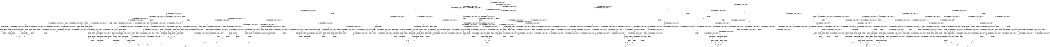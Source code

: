 digraph BCG {
size = "7, 10.5";
center = TRUE;
node [shape = circle];
0 [peripheries = 2];
0 -> 1 [label = "EX !0 !ATOMIC_EXCH_BRANCH (1, +1, TRUE, +0, 2, TRUE) !{}"];
0 -> 2 [label = "EX !2 !ATOMIC_EXCH_BRANCH (1, +0, FALSE, +0, 3, TRUE) !{}"];
0 -> 3 [label = "EX !1 !ATOMIC_EXCH_BRANCH (1, +0, TRUE, +0, 1, TRUE) !{}"];
1 -> 4 [label = "EX !2 !ATOMIC_EXCH_BRANCH (1, +0, FALSE, +0, 3, FALSE) !{0}"];
1 -> 5 [label = "EX !1 !ATOMIC_EXCH_BRANCH (1, +0, TRUE, +0, 1, FALSE) !{0}"];
1 -> 6 [label = "TERMINATE !0"];
2 -> 7 [label = "EX !0 !ATOMIC_EXCH_BRANCH (1, +1, TRUE, +0, 2, TRUE) !{0, 1, 2}"];
2 -> 8 [label = "EX !1 !ATOMIC_EXCH_BRANCH (1, +0, TRUE, +0, 1, TRUE) !{0, 1, 2}"];
2 -> 9 [label = "TERMINATE !2"];
2 -> 10 [label = "EX !0 !ATOMIC_EXCH_BRANCH (1, +1, TRUE, +0, 2, TRUE) !{0, 1, 2}"];
3 -> 11 [label = "EX !1 !ATOMIC_EXCH_BRANCH (1, +0, TRUE, +0, 1, TRUE) !{0, 1}"];
3 -> 12 [label = "EX !0 !ATOMIC_EXCH_BRANCH (1, +1, TRUE, +0, 2, TRUE) !{0, 1}"];
3 -> 13 [label = "EX !2 !ATOMIC_EXCH_BRANCH (1, +0, FALSE, +0, 3, TRUE) !{0, 1}"];
3 -> 14 [label = "EX !0 !ATOMIC_EXCH_BRANCH (1, +1, TRUE, +0, 2, TRUE) !{0, 1}"];
4 -> 15 [label = "EX !2 !ATOMIC_EXCH_BRANCH (1, +1, TRUE, +1, 1, TRUE) !{0, 1, 2}"];
4 -> 16 [label = "EX !1 !ATOMIC_EXCH_BRANCH (1, +0, TRUE, +0, 1, FALSE) !{0, 1, 2}"];
4 -> 17 [label = "TERMINATE !0"];
5 -> 18 [label = "EX !2 !ATOMIC_EXCH_BRANCH (1, +0, FALSE, +0, 3, TRUE) !{0, 1}"];
5 -> 19 [label = "TERMINATE !0"];
5 -> 20 [label = "TERMINATE !1"];
6 -> 21 [label = "EX !2 !ATOMIC_EXCH_BRANCH (1, +0, FALSE, +0, 3, FALSE) !{}"];
6 -> 22 [label = "EX !1 !ATOMIC_EXCH_BRANCH (1, +0, TRUE, +0, 1, FALSE) !{}"];
7 -> 23 [label = "EX !1 !ATOMIC_EXCH_BRANCH (1, +0, TRUE, +0, 1, FALSE) !{0, 1, 2}"];
7 -> 24 [label = "TERMINATE !0"];
7 -> 25 [label = "TERMINATE !2"];
8 -> 8 [label = "EX !1 !ATOMIC_EXCH_BRANCH (1, +0, TRUE, +0, 1, TRUE) !{0, 1, 2}"];
8 -> 26 [label = "EX !0 !ATOMIC_EXCH_BRANCH (1, +1, TRUE, +0, 2, TRUE) !{0, 1, 2}"];
8 -> 27 [label = "TERMINATE !2"];
8 -> 28 [label = "EX !0 !ATOMIC_EXCH_BRANCH (1, +1, TRUE, +0, 2, TRUE) !{0, 1, 2}"];
9 -> 29 [label = "EX !0 !ATOMIC_EXCH_BRANCH (1, +1, TRUE, +0, 2, TRUE) !{0, 1}"];
9 -> 30 [label = "EX !1 !ATOMIC_EXCH_BRANCH (1, +0, TRUE, +0, 1, TRUE) !{0, 1}"];
9 -> 31 [label = "EX !0 !ATOMIC_EXCH_BRANCH (1, +1, TRUE, +0, 2, TRUE) !{0, 1}"];
10 -> 32 [label = "EX !1 !ATOMIC_EXCH_BRANCH (1, +0, TRUE, +0, 1, FALSE) !{0, 1, 2}"];
10 -> 33 [label = "EX !1 !ATOMIC_EXCH_BRANCH (1, +0, TRUE, +0, 1, FALSE) !{0, 1, 2}"];
10 -> 34 [label = "TERMINATE !0"];
10 -> 35 [label = "TERMINATE !2"];
11 -> 11 [label = "EX !1 !ATOMIC_EXCH_BRANCH (1, +0, TRUE, +0, 1, TRUE) !{0, 1}"];
11 -> 12 [label = "EX !0 !ATOMIC_EXCH_BRANCH (1, +1, TRUE, +0, 2, TRUE) !{0, 1}"];
11 -> 13 [label = "EX !2 !ATOMIC_EXCH_BRANCH (1, +0, FALSE, +0, 3, TRUE) !{0, 1}"];
11 -> 14 [label = "EX !0 !ATOMIC_EXCH_BRANCH (1, +1, TRUE, +0, 2, TRUE) !{0, 1}"];
12 -> 36 [label = "EX !1 !ATOMIC_EXCH_BRANCH (1, +0, TRUE, +0, 1, FALSE) !{0, 1}"];
12 -> 37 [label = "EX !2 !ATOMIC_EXCH_BRANCH (1, +0, FALSE, +0, 3, FALSE) !{0, 1}"];
12 -> 38 [label = "TERMINATE !0"];
13 -> 8 [label = "EX !1 !ATOMIC_EXCH_BRANCH (1, +0, TRUE, +0, 1, TRUE) !{0, 1, 2}"];
13 -> 26 [label = "EX !0 !ATOMIC_EXCH_BRANCH (1, +1, TRUE, +0, 2, TRUE) !{0, 1, 2}"];
13 -> 27 [label = "TERMINATE !2"];
13 -> 28 [label = "EX !0 !ATOMIC_EXCH_BRANCH (1, +1, TRUE, +0, 2, TRUE) !{0, 1, 2}"];
14 -> 39 [label = "EX !1 !ATOMIC_EXCH_BRANCH (1, +0, TRUE, +0, 1, FALSE) !{0, 1}"];
14 -> 40 [label = "EX !1 !ATOMIC_EXCH_BRANCH (1, +0, TRUE, +0, 1, FALSE) !{0, 1}"];
14 -> 41 [label = "EX !2 !ATOMIC_EXCH_BRANCH (1, +0, FALSE, +0, 3, FALSE) !{0, 1}"];
14 -> 42 [label = "TERMINATE !0"];
15 -> 43 [label = "EX !2 !ATOMIC_EXCH_BRANCH (1, +0, FALSE, +0, 3, FALSE) !{0, 1, 2}"];
15 -> 44 [label = "EX !1 !ATOMIC_EXCH_BRANCH (1, +0, TRUE, +0, 1, FALSE) !{0, 1, 2}"];
15 -> 45 [label = "TERMINATE !0"];
16 -> 46 [label = "EX !2 !ATOMIC_EXCH_BRANCH (1, +1, TRUE, +1, 1, FALSE) !{0, 1, 2}"];
16 -> 47 [label = "TERMINATE !0"];
16 -> 48 [label = "TERMINATE !1"];
17 -> 49 [label = "EX !2 !ATOMIC_EXCH_BRANCH (1, +1, TRUE, +1, 1, TRUE) !{1, 2}"];
17 -> 50 [label = "EX !1 !ATOMIC_EXCH_BRANCH (1, +0, TRUE, +0, 1, FALSE) !{1, 2}"];
17 -> 51 [label = "EX !1 !ATOMIC_EXCH_BRANCH (1, +0, TRUE, +0, 1, FALSE) !{1, 2}"];
18 -> 52 [label = "TERMINATE !0"];
18 -> 53 [label = "TERMINATE !2"];
18 -> 54 [label = "TERMINATE !1"];
19 -> 55 [label = "EX !2 !ATOMIC_EXCH_BRANCH (1, +0, FALSE, +0, 3, TRUE) !{1}"];
19 -> 56 [label = "TERMINATE !1"];
20 -> 57 [label = "EX !2 !ATOMIC_EXCH_BRANCH (1, +0, FALSE, +0, 3, TRUE) !{0}"];
20 -> 58 [label = "TERMINATE !0"];
21 -> 49 [label = "EX !2 !ATOMIC_EXCH_BRANCH (1, +1, TRUE, +1, 1, TRUE) !{1, 2}"];
21 -> 50 [label = "EX !1 !ATOMIC_EXCH_BRANCH (1, +0, TRUE, +0, 1, FALSE) !{1, 2}"];
21 -> 51 [label = "EX !1 !ATOMIC_EXCH_BRANCH (1, +0, TRUE, +0, 1, FALSE) !{1, 2}"];
22 -> 55 [label = "EX !2 !ATOMIC_EXCH_BRANCH (1, +0, FALSE, +0, 3, TRUE) !{1}"];
22 -> 56 [label = "TERMINATE !1"];
23 -> 52 [label = "TERMINATE !0"];
23 -> 53 [label = "TERMINATE !2"];
23 -> 54 [label = "TERMINATE !1"];
24 -> 59 [label = "EX !1 !ATOMIC_EXCH_BRANCH (1, +0, TRUE, +0, 1, FALSE) !{1, 2}"];
24 -> 60 [label = "TERMINATE !2"];
24 -> 61 [label = "EX !1 !ATOMIC_EXCH_BRANCH (1, +0, TRUE, +0, 1, FALSE) !{1, 2}"];
25 -> 62 [label = "EX !1 !ATOMIC_EXCH_BRANCH (1, +0, TRUE, +0, 1, FALSE) !{0, 1}"];
25 -> 63 [label = "TERMINATE !0"];
26 -> 23 [label = "EX !1 !ATOMIC_EXCH_BRANCH (1, +0, TRUE, +0, 1, FALSE) !{0, 1, 2}"];
26 -> 64 [label = "TERMINATE !0"];
26 -> 65 [label = "TERMINATE !2"];
27 -> 30 [label = "EX !1 !ATOMIC_EXCH_BRANCH (1, +0, TRUE, +0, 1, TRUE) !{0, 1}"];
27 -> 66 [label = "EX !0 !ATOMIC_EXCH_BRANCH (1, +1, TRUE, +0, 2, TRUE) !{0, 1}"];
27 -> 67 [label = "EX !0 !ATOMIC_EXCH_BRANCH (1, +1, TRUE, +0, 2, TRUE) !{0, 1}"];
28 -> 32 [label = "EX !1 !ATOMIC_EXCH_BRANCH (1, +0, TRUE, +0, 1, FALSE) !{0, 1, 2}"];
28 -> 33 [label = "EX !1 !ATOMIC_EXCH_BRANCH (1, +0, TRUE, +0, 1, FALSE) !{0, 1, 2}"];
28 -> 68 [label = "TERMINATE !0"];
28 -> 69 [label = "TERMINATE !2"];
29 -> 62 [label = "EX !1 !ATOMIC_EXCH_BRANCH (1, +0, TRUE, +0, 1, FALSE) !{0, 1}"];
29 -> 63 [label = "TERMINATE !0"];
30 -> 30 [label = "EX !1 !ATOMIC_EXCH_BRANCH (1, +0, TRUE, +0, 1, TRUE) !{0, 1}"];
30 -> 66 [label = "EX !0 !ATOMIC_EXCH_BRANCH (1, +1, TRUE, +0, 2, TRUE) !{0, 1}"];
30 -> 67 [label = "EX !0 !ATOMIC_EXCH_BRANCH (1, +1, TRUE, +0, 2, TRUE) !{0, 1}"];
31 -> 70 [label = "EX !1 !ATOMIC_EXCH_BRANCH (1, +0, TRUE, +0, 1, FALSE) !{0, 1}"];
31 -> 71 [label = "EX !1 !ATOMIC_EXCH_BRANCH (1, +0, TRUE, +0, 1, FALSE) !{0, 1}"];
31 -> 72 [label = "TERMINATE !0"];
32 -> 73 [label = "TERMINATE !0"];
32 -> 74 [label = "TERMINATE !2"];
32 -> 75 [label = "TERMINATE !1"];
33 -> 76 [label = "TERMINATE !0"];
33 -> 77 [label = "TERMINATE !2"];
33 -> 78 [label = "TERMINATE !1"];
34 -> 79 [label = "EX !1 !ATOMIC_EXCH_BRANCH (1, +0, TRUE, +0, 1, FALSE) !{1, 2}"];
34 -> 80 [label = "TERMINATE !2"];
35 -> 81 [label = "EX !1 !ATOMIC_EXCH_BRANCH (1, +0, TRUE, +0, 1, FALSE) !{0, 1}"];
35 -> 82 [label = "TERMINATE !0"];
36 -> 18 [label = "EX !2 !ATOMIC_EXCH_BRANCH (1, +0, FALSE, +0, 3, TRUE) !{0, 1}"];
36 -> 19 [label = "TERMINATE !0"];
36 -> 20 [label = "TERMINATE !1"];
37 -> 16 [label = "EX !1 !ATOMIC_EXCH_BRANCH (1, +0, TRUE, +0, 1, FALSE) !{0, 1, 2}"];
37 -> 83 [label = "EX !2 !ATOMIC_EXCH_BRANCH (1, +1, TRUE, +1, 1, TRUE) !{0, 1, 2}"];
37 -> 84 [label = "TERMINATE !0"];
38 -> 85 [label = "EX !1 !ATOMIC_EXCH_BRANCH (1, +0, TRUE, +0, 1, FALSE) !{1}"];
38 -> 86 [label = "EX !2 !ATOMIC_EXCH_BRANCH (1, +0, FALSE, +0, 3, FALSE) !{1}"];
38 -> 87 [label = "EX !1 !ATOMIC_EXCH_BRANCH (1, +0, TRUE, +0, 1, FALSE) !{1}"];
39 -> 88 [label = "EX !2 !ATOMIC_EXCH_BRANCH (1, +0, FALSE, +0, 3, TRUE) !{0, 1}"];
39 -> 89 [label = "TERMINATE !0"];
39 -> 90 [label = "TERMINATE !1"];
40 -> 91 [label = "EX !2 !ATOMIC_EXCH_BRANCH (1, +0, FALSE, +0, 3, TRUE) !{0, 1}"];
40 -> 92 [label = "TERMINATE !0"];
40 -> 93 [label = "TERMINATE !1"];
41 -> 94 [label = "EX !1 !ATOMIC_EXCH_BRANCH (1, +0, TRUE, +0, 1, FALSE) !{0, 1, 2}"];
41 -> 95 [label = "EX !2 !ATOMIC_EXCH_BRANCH (1, +1, TRUE, +1, 1, TRUE) !{0, 1, 2}"];
41 -> 96 [label = "TERMINATE !0"];
42 -> 97 [label = "EX !1 !ATOMIC_EXCH_BRANCH (1, +0, TRUE, +0, 1, FALSE) !{1}"];
42 -> 98 [label = "EX !2 !ATOMIC_EXCH_BRANCH (1, +0, FALSE, +0, 3, FALSE) !{1}"];
43 -> 15 [label = "EX !2 !ATOMIC_EXCH_BRANCH (1, +1, TRUE, +1, 1, TRUE) !{0, 1, 2}"];
43 -> 16 [label = "EX !1 !ATOMIC_EXCH_BRANCH (1, +0, TRUE, +0, 1, FALSE) !{0, 1, 2}"];
43 -> 17 [label = "TERMINATE !0"];
44 -> 99 [label = "EX !2 !ATOMIC_EXCH_BRANCH (1, +0, FALSE, +0, 3, TRUE) !{0, 1, 2}"];
44 -> 100 [label = "TERMINATE !0"];
44 -> 101 [label = "TERMINATE !1"];
45 -> 102 [label = "EX !2 !ATOMIC_EXCH_BRANCH (1, +0, FALSE, +0, 3, FALSE) !{1, 2}"];
45 -> 103 [label = "EX !1 !ATOMIC_EXCH_BRANCH (1, +0, TRUE, +0, 1, FALSE) !{1, 2}"];
45 -> 104 [label = "EX !1 !ATOMIC_EXCH_BRANCH (1, +0, TRUE, +0, 1, FALSE) !{1, 2}"];
46 -> 105 [label = "TERMINATE !0"];
46 -> 106 [label = "TERMINATE !2"];
46 -> 107 [label = "TERMINATE !1"];
47 -> 108 [label = "EX !2 !ATOMIC_EXCH_BRANCH (1, +1, TRUE, +1, 1, FALSE) !{1, 2}"];
47 -> 109 [label = "TERMINATE !1"];
48 -> 110 [label = "EX !2 !ATOMIC_EXCH_BRANCH (1, +1, TRUE, +1, 1, FALSE) !{0, 2}"];
48 -> 111 [label = "TERMINATE !0"];
49 -> 102 [label = "EX !2 !ATOMIC_EXCH_BRANCH (1, +0, FALSE, +0, 3, FALSE) !{1, 2}"];
49 -> 103 [label = "EX !1 !ATOMIC_EXCH_BRANCH (1, +0, TRUE, +0, 1, FALSE) !{1, 2}"];
49 -> 104 [label = "EX !1 !ATOMIC_EXCH_BRANCH (1, +0, TRUE, +0, 1, FALSE) !{1, 2}"];
50 -> 108 [label = "EX !2 !ATOMIC_EXCH_BRANCH (1, +1, TRUE, +1, 1, FALSE) !{1, 2}"];
50 -> 109 [label = "TERMINATE !1"];
51 -> 112 [label = "EX !2 !ATOMIC_EXCH_BRANCH (1, +1, TRUE, +1, 1, FALSE) !{1, 2}"];
51 -> 113 [label = "EX !2 !ATOMIC_EXCH_BRANCH (1, +1, TRUE, +1, 1, FALSE) !{1, 2}"];
51 -> 114 [label = "TERMINATE !1"];
52 -> 115 [label = "TERMINATE !2"];
52 -> 116 [label = "TERMINATE !1"];
53 -> 117 [label = "TERMINATE !0"];
53 -> 118 [label = "TERMINATE !1"];
54 -> 119 [label = "TERMINATE !0"];
54 -> 120 [label = "TERMINATE !2"];
55 -> 115 [label = "TERMINATE !2"];
55 -> 116 [label = "TERMINATE !1"];
56 -> 121 [label = "EX !2 !ATOMIC_EXCH_BRANCH (1, +0, FALSE, +0, 3, TRUE) !{}"];
57 -> 119 [label = "TERMINATE !0"];
57 -> 120 [label = "TERMINATE !2"];
58 -> 121 [label = "EX !2 !ATOMIC_EXCH_BRANCH (1, +0, FALSE, +0, 3, TRUE) !{}"];
59 -> 115 [label = "TERMINATE !2"];
59 -> 116 [label = "TERMINATE !1"];
60 -> 122 [label = "EX !1 !ATOMIC_EXCH_BRANCH (1, +0, TRUE, +0, 1, FALSE) !{1}"];
60 -> 123 [label = "EX !1 !ATOMIC_EXCH_BRANCH (1, +0, TRUE, +0, 1, FALSE) !{1}"];
61 -> 124 [label = "TERMINATE !2"];
61 -> 125 [label = "TERMINATE !1"];
62 -> 117 [label = "TERMINATE !0"];
62 -> 118 [label = "TERMINATE !1"];
63 -> 122 [label = "EX !1 !ATOMIC_EXCH_BRANCH (1, +0, TRUE, +0, 1, FALSE) !{1}"];
63 -> 123 [label = "EX !1 !ATOMIC_EXCH_BRANCH (1, +0, TRUE, +0, 1, FALSE) !{1}"];
64 -> 59 [label = "EX !1 !ATOMIC_EXCH_BRANCH (1, +0, TRUE, +0, 1, FALSE) !{1, 2}"];
64 -> 126 [label = "TERMINATE !2"];
64 -> 61 [label = "EX !1 !ATOMIC_EXCH_BRANCH (1, +0, TRUE, +0, 1, FALSE) !{1, 2}"];
65 -> 62 [label = "EX !1 !ATOMIC_EXCH_BRANCH (1, +0, TRUE, +0, 1, FALSE) !{0, 1}"];
65 -> 127 [label = "TERMINATE !0"];
66 -> 62 [label = "EX !1 !ATOMIC_EXCH_BRANCH (1, +0, TRUE, +0, 1, FALSE) !{0, 1}"];
66 -> 127 [label = "TERMINATE !0"];
67 -> 70 [label = "EX !1 !ATOMIC_EXCH_BRANCH (1, +0, TRUE, +0, 1, FALSE) !{0, 1}"];
67 -> 71 [label = "EX !1 !ATOMIC_EXCH_BRANCH (1, +0, TRUE, +0, 1, FALSE) !{0, 1}"];
67 -> 128 [label = "TERMINATE !0"];
68 -> 79 [label = "EX !1 !ATOMIC_EXCH_BRANCH (1, +0, TRUE, +0, 1, FALSE) !{1, 2}"];
68 -> 129 [label = "TERMINATE !2"];
69 -> 81 [label = "EX !1 !ATOMIC_EXCH_BRANCH (1, +0, TRUE, +0, 1, FALSE) !{0, 1}"];
69 -> 130 [label = "TERMINATE !0"];
70 -> 131 [label = "TERMINATE !0"];
70 -> 132 [label = "TERMINATE !1"];
71 -> 133 [label = "TERMINATE !0"];
71 -> 134 [label = "TERMINATE !1"];
72 -> 135 [label = "EX !1 !ATOMIC_EXCH_BRANCH (1, +0, TRUE, +0, 1, FALSE) !{1}"];
73 -> 136 [label = "TERMINATE !2"];
73 -> 137 [label = "TERMINATE !1"];
74 -> 138 [label = "TERMINATE !0"];
74 -> 139 [label = "TERMINATE !1"];
75 -> 140 [label = "TERMINATE !0"];
75 -> 141 [label = "TERMINATE !2"];
76 -> 142 [label = "TERMINATE !2"];
76 -> 143 [label = "TERMINATE !1"];
77 -> 144 [label = "TERMINATE !0"];
77 -> 145 [label = "TERMINATE !1"];
78 -> 146 [label = "TERMINATE !0"];
78 -> 147 [label = "TERMINATE !2"];
79 -> 142 [label = "TERMINATE !2"];
79 -> 143 [label = "TERMINATE !1"];
80 -> 148 [label = "EX !1 !ATOMIC_EXCH_BRANCH (1, +0, TRUE, +0, 1, FALSE) !{1}"];
81 -> 144 [label = "TERMINATE !0"];
81 -> 145 [label = "TERMINATE !1"];
82 -> 148 [label = "EX !1 !ATOMIC_EXCH_BRANCH (1, +0, TRUE, +0, 1, FALSE) !{1}"];
83 -> 44 [label = "EX !1 !ATOMIC_EXCH_BRANCH (1, +0, TRUE, +0, 1, FALSE) !{0, 1, 2}"];
83 -> 149 [label = "EX !2 !ATOMIC_EXCH_BRANCH (1, +0, FALSE, +0, 3, FALSE) !{0, 1, 2}"];
83 -> 150 [label = "TERMINATE !0"];
84 -> 50 [label = "EX !1 !ATOMIC_EXCH_BRANCH (1, +0, TRUE, +0, 1, FALSE) !{1, 2}"];
84 -> 151 [label = "EX !2 !ATOMIC_EXCH_BRANCH (1, +1, TRUE, +1, 1, TRUE) !{1, 2}"];
84 -> 51 [label = "EX !1 !ATOMIC_EXCH_BRANCH (1, +0, TRUE, +0, 1, FALSE) !{1, 2}"];
85 -> 55 [label = "EX !2 !ATOMIC_EXCH_BRANCH (1, +0, FALSE, +0, 3, TRUE) !{1}"];
85 -> 56 [label = "TERMINATE !1"];
86 -> 50 [label = "EX !1 !ATOMIC_EXCH_BRANCH (1, +0, TRUE, +0, 1, FALSE) !{1, 2}"];
86 -> 151 [label = "EX !2 !ATOMIC_EXCH_BRANCH (1, +1, TRUE, +1, 1, TRUE) !{1, 2}"];
86 -> 51 [label = "EX !1 !ATOMIC_EXCH_BRANCH (1, +0, TRUE, +0, 1, FALSE) !{1, 2}"];
87 -> 152 [label = "EX !2 !ATOMIC_EXCH_BRANCH (1, +0, FALSE, +0, 3, TRUE) !{1}"];
87 -> 153 [label = "TERMINATE !1"];
88 -> 154 [label = "TERMINATE !0"];
88 -> 155 [label = "TERMINATE !2"];
88 -> 156 [label = "TERMINATE !1"];
89 -> 157 [label = "EX !2 !ATOMIC_EXCH_BRANCH (1, +0, FALSE, +0, 3, TRUE) !{1}"];
89 -> 158 [label = "TERMINATE !1"];
90 -> 159 [label = "EX !2 !ATOMIC_EXCH_BRANCH (1, +0, FALSE, +0, 3, TRUE) !{0}"];
90 -> 160 [label = "TERMINATE !0"];
91 -> 161 [label = "TERMINATE !0"];
91 -> 162 [label = "TERMINATE !2"];
91 -> 163 [label = "TERMINATE !1"];
92 -> 164 [label = "EX !2 !ATOMIC_EXCH_BRANCH (1, +0, FALSE, +0, 3, TRUE) !{1}"];
92 -> 165 [label = "TERMINATE !1"];
93 -> 166 [label = "EX !2 !ATOMIC_EXCH_BRANCH (1, +0, FALSE, +0, 3, TRUE) !{0}"];
93 -> 167 [label = "TERMINATE !0"];
94 -> 168 [label = "EX !2 !ATOMIC_EXCH_BRANCH (1, +1, TRUE, +1, 1, FALSE) !{0, 1, 2}"];
94 -> 169 [label = "TERMINATE !0"];
94 -> 170 [label = "TERMINATE !1"];
95 -> 171 [label = "EX !1 !ATOMIC_EXCH_BRANCH (1, +0, TRUE, +0, 1, FALSE) !{0, 1, 2}"];
95 -> 172 [label = "EX !2 !ATOMIC_EXCH_BRANCH (1, +0, FALSE, +0, 3, FALSE) !{0, 1, 2}"];
95 -> 173 [label = "TERMINATE !0"];
96 -> 174 [label = "EX !1 !ATOMIC_EXCH_BRANCH (1, +0, TRUE, +0, 1, FALSE) !{1, 2}"];
96 -> 175 [label = "EX !2 !ATOMIC_EXCH_BRANCH (1, +1, TRUE, +1, 1, TRUE) !{1, 2}"];
97 -> 164 [label = "EX !2 !ATOMIC_EXCH_BRANCH (1, +0, FALSE, +0, 3, TRUE) !{1}"];
97 -> 165 [label = "TERMINATE !1"];
98 -> 174 [label = "EX !1 !ATOMIC_EXCH_BRANCH (1, +0, TRUE, +0, 1, FALSE) !{1, 2}"];
98 -> 175 [label = "EX !2 !ATOMIC_EXCH_BRANCH (1, +1, TRUE, +1, 1, TRUE) !{1, 2}"];
99 -> 52 [label = "TERMINATE !0"];
99 -> 53 [label = "TERMINATE !2"];
99 -> 54 [label = "TERMINATE !1"];
100 -> 176 [label = "EX !2 !ATOMIC_EXCH_BRANCH (1, +0, FALSE, +0, 3, TRUE) !{1, 2}"];
100 -> 177 [label = "TERMINATE !1"];
101 -> 178 [label = "EX !2 !ATOMIC_EXCH_BRANCH (1, +0, FALSE, +0, 3, TRUE) !{0, 2}"];
101 -> 179 [label = "TERMINATE !0"];
102 -> 49 [label = "EX !2 !ATOMIC_EXCH_BRANCH (1, +1, TRUE, +1, 1, TRUE) !{1, 2}"];
102 -> 50 [label = "EX !1 !ATOMIC_EXCH_BRANCH (1, +0, TRUE, +0, 1, FALSE) !{1, 2}"];
102 -> 51 [label = "EX !1 !ATOMIC_EXCH_BRANCH (1, +0, TRUE, +0, 1, FALSE) !{1, 2}"];
103 -> 176 [label = "EX !2 !ATOMIC_EXCH_BRANCH (1, +0, FALSE, +0, 3, TRUE) !{1, 2}"];
103 -> 177 [label = "TERMINATE !1"];
104 -> 180 [label = "EX !2 !ATOMIC_EXCH_BRANCH (1, +0, FALSE, +0, 3, TRUE) !{1, 2}"];
104 -> 181 [label = "EX !2 !ATOMIC_EXCH_BRANCH (1, +0, FALSE, +0, 3, TRUE) !{1, 2}"];
104 -> 182 [label = "TERMINATE !1"];
105 -> 183 [label = "TERMINATE !2"];
105 -> 184 [label = "TERMINATE !1"];
106 -> 185 [label = "TERMINATE !0"];
106 -> 186 [label = "TERMINATE !1"];
107 -> 187 [label = "TERMINATE !0"];
107 -> 188 [label = "TERMINATE !2"];
108 -> 183 [label = "TERMINATE !2"];
108 -> 184 [label = "TERMINATE !1"];
109 -> 189 [label = "EX !2 !ATOMIC_EXCH_BRANCH (1, +1, TRUE, +1, 1, FALSE) !{2}"];
109 -> 190 [label = "EX !2 !ATOMIC_EXCH_BRANCH (1, +1, TRUE, +1, 1, FALSE) !{2}"];
110 -> 187 [label = "TERMINATE !0"];
110 -> 188 [label = "TERMINATE !2"];
111 -> 189 [label = "EX !2 !ATOMIC_EXCH_BRANCH (1, +1, TRUE, +1, 1, FALSE) !{2}"];
111 -> 190 [label = "EX !2 !ATOMIC_EXCH_BRANCH (1, +1, TRUE, +1, 1, FALSE) !{2}"];
112 -> 191 [label = "TERMINATE !2"];
112 -> 192 [label = "TERMINATE !1"];
113 -> 193 [label = "TERMINATE !2"];
113 -> 194 [label = "TERMINATE !1"];
114 -> 195 [label = "EX !2 !ATOMIC_EXCH_BRANCH (1, +1, TRUE, +1, 1, FALSE) !{2}"];
115 -> 196 [label = "TERMINATE !1"];
116 -> 197 [label = "TERMINATE !2"];
117 -> 196 [label = "TERMINATE !1"];
118 -> 198 [label = "TERMINATE !0"];
119 -> 197 [label = "TERMINATE !2"];
120 -> 198 [label = "TERMINATE !0"];
121 -> 197 [label = "TERMINATE !2"];
122 -> 196 [label = "TERMINATE !1"];
123 -> 199 [label = "TERMINATE !1"];
124 -> 200 [label = "TERMINATE !1"];
125 -> 201 [label = "TERMINATE !2"];
126 -> 122 [label = "EX !1 !ATOMIC_EXCH_BRANCH (1, +0, TRUE, +0, 1, FALSE) !{1}"];
126 -> 123 [label = "EX !1 !ATOMIC_EXCH_BRANCH (1, +0, TRUE, +0, 1, FALSE) !{1}"];
127 -> 122 [label = "EX !1 !ATOMIC_EXCH_BRANCH (1, +0, TRUE, +0, 1, FALSE) !{1}"];
127 -> 123 [label = "EX !1 !ATOMIC_EXCH_BRANCH (1, +0, TRUE, +0, 1, FALSE) !{1}"];
128 -> 135 [label = "EX !1 !ATOMIC_EXCH_BRANCH (1, +0, TRUE, +0, 1, FALSE) !{1}"];
129 -> 148 [label = "EX !1 !ATOMIC_EXCH_BRANCH (1, +0, TRUE, +0, 1, FALSE) !{1}"];
130 -> 148 [label = "EX !1 !ATOMIC_EXCH_BRANCH (1, +0, TRUE, +0, 1, FALSE) !{1}"];
131 -> 202 [label = "TERMINATE !1"];
132 -> 203 [label = "TERMINATE !0"];
133 -> 204 [label = "TERMINATE !1"];
134 -> 205 [label = "TERMINATE !0"];
135 -> 204 [label = "TERMINATE !1"];
136 -> 206 [label = "TERMINATE !1"];
137 -> 207 [label = "TERMINATE !2"];
138 -> 206 [label = "TERMINATE !1"];
139 -> 208 [label = "TERMINATE !0"];
140 -> 207 [label = "TERMINATE !2"];
141 -> 208 [label = "TERMINATE !0"];
142 -> 209 [label = "TERMINATE !1"];
143 -> 210 [label = "TERMINATE !2"];
144 -> 209 [label = "TERMINATE !1"];
145 -> 211 [label = "TERMINATE !0"];
146 -> 210 [label = "TERMINATE !2"];
147 -> 211 [label = "TERMINATE !0"];
148 -> 209 [label = "TERMINATE !1"];
149 -> 16 [label = "EX !1 !ATOMIC_EXCH_BRANCH (1, +0, TRUE, +0, 1, FALSE) !{0, 1, 2}"];
149 -> 83 [label = "EX !2 !ATOMIC_EXCH_BRANCH (1, +1, TRUE, +1, 1, TRUE) !{0, 1, 2}"];
149 -> 84 [label = "TERMINATE !0"];
150 -> 103 [label = "EX !1 !ATOMIC_EXCH_BRANCH (1, +0, TRUE, +0, 1, FALSE) !{1, 2}"];
150 -> 212 [label = "EX !2 !ATOMIC_EXCH_BRANCH (1, +0, FALSE, +0, 3, FALSE) !{1, 2}"];
150 -> 104 [label = "EX !1 !ATOMIC_EXCH_BRANCH (1, +0, TRUE, +0, 1, FALSE) !{1, 2}"];
151 -> 103 [label = "EX !1 !ATOMIC_EXCH_BRANCH (1, +0, TRUE, +0, 1, FALSE) !{1, 2}"];
151 -> 212 [label = "EX !2 !ATOMIC_EXCH_BRANCH (1, +0, FALSE, +0, 3, FALSE) !{1, 2}"];
151 -> 104 [label = "EX !1 !ATOMIC_EXCH_BRANCH (1, +0, TRUE, +0, 1, FALSE) !{1, 2}"];
152 -> 213 [label = "TERMINATE !2"];
152 -> 214 [label = "TERMINATE !1"];
153 -> 215 [label = "EX !2 !ATOMIC_EXCH_BRANCH (1, +0, FALSE, +0, 3, TRUE) !{}"];
154 -> 216 [label = "TERMINATE !2"];
154 -> 217 [label = "TERMINATE !1"];
155 -> 131 [label = "TERMINATE !0"];
155 -> 132 [label = "TERMINATE !1"];
156 -> 218 [label = "TERMINATE !0"];
156 -> 219 [label = "TERMINATE !2"];
157 -> 216 [label = "TERMINATE !2"];
157 -> 217 [label = "TERMINATE !1"];
158 -> 220 [label = "EX !2 !ATOMIC_EXCH_BRANCH (1, +0, FALSE, +0, 3, TRUE) !{}"];
159 -> 218 [label = "TERMINATE !0"];
159 -> 219 [label = "TERMINATE !2"];
160 -> 220 [label = "EX !2 !ATOMIC_EXCH_BRANCH (1, +0, FALSE, +0, 3, TRUE) !{}"];
161 -> 221 [label = "TERMINATE !2"];
161 -> 222 [label = "TERMINATE !1"];
162 -> 133 [label = "TERMINATE !0"];
162 -> 134 [label = "TERMINATE !1"];
163 -> 223 [label = "TERMINATE !0"];
163 -> 224 [label = "TERMINATE !2"];
164 -> 221 [label = "TERMINATE !2"];
164 -> 222 [label = "TERMINATE !1"];
165 -> 225 [label = "EX !2 !ATOMIC_EXCH_BRANCH (1, +0, FALSE, +0, 3, TRUE) !{}"];
166 -> 223 [label = "TERMINATE !0"];
166 -> 224 [label = "TERMINATE !2"];
167 -> 225 [label = "EX !2 !ATOMIC_EXCH_BRANCH (1, +0, FALSE, +0, 3, TRUE) !{}"];
168 -> 226 [label = "TERMINATE !0"];
168 -> 227 [label = "TERMINATE !2"];
168 -> 228 [label = "TERMINATE !1"];
169 -> 229 [label = "EX !2 !ATOMIC_EXCH_BRANCH (1, +1, TRUE, +1, 1, FALSE) !{1, 2}"];
169 -> 230 [label = "TERMINATE !1"];
170 -> 231 [label = "EX !2 !ATOMIC_EXCH_BRANCH (1, +1, TRUE, +1, 1, FALSE) !{0, 2}"];
170 -> 232 [label = "TERMINATE !0"];
171 -> 233 [label = "EX !2 !ATOMIC_EXCH_BRANCH (1, +0, FALSE, +0, 3, TRUE) !{0, 1, 2}"];
171 -> 234 [label = "TERMINATE !0"];
171 -> 235 [label = "TERMINATE !1"];
172 -> 94 [label = "EX !1 !ATOMIC_EXCH_BRANCH (1, +0, TRUE, +0, 1, FALSE) !{0, 1, 2}"];
172 -> 95 [label = "EX !2 !ATOMIC_EXCH_BRANCH (1, +1, TRUE, +1, 1, TRUE) !{0, 1, 2}"];
172 -> 96 [label = "TERMINATE !0"];
173 -> 236 [label = "EX !1 !ATOMIC_EXCH_BRANCH (1, +0, TRUE, +0, 1, FALSE) !{1, 2}"];
173 -> 237 [label = "EX !2 !ATOMIC_EXCH_BRANCH (1, +0, FALSE, +0, 3, FALSE) !{1, 2}"];
174 -> 229 [label = "EX !2 !ATOMIC_EXCH_BRANCH (1, +1, TRUE, +1, 1, FALSE) !{1, 2}"];
174 -> 230 [label = "TERMINATE !1"];
175 -> 236 [label = "EX !1 !ATOMIC_EXCH_BRANCH (1, +0, TRUE, +0, 1, FALSE) !{1, 2}"];
175 -> 237 [label = "EX !2 !ATOMIC_EXCH_BRANCH (1, +0, FALSE, +0, 3, FALSE) !{1, 2}"];
176 -> 115 [label = "TERMINATE !2"];
176 -> 116 [label = "TERMINATE !1"];
177 -> 238 [label = "EX !2 !ATOMIC_EXCH_BRANCH (1, +0, FALSE, +0, 3, TRUE) !{2}"];
177 -> 239 [label = "EX !2 !ATOMIC_EXCH_BRANCH (1, +0, FALSE, +0, 3, TRUE) !{2}"];
178 -> 119 [label = "TERMINATE !0"];
178 -> 120 [label = "TERMINATE !2"];
179 -> 238 [label = "EX !2 !ATOMIC_EXCH_BRANCH (1, +0, FALSE, +0, 3, TRUE) !{2}"];
179 -> 239 [label = "EX !2 !ATOMIC_EXCH_BRANCH (1, +0, FALSE, +0, 3, TRUE) !{2}"];
180 -> 240 [label = "TERMINATE !2"];
180 -> 241 [label = "TERMINATE !1"];
181 -> 124 [label = "TERMINATE !2"];
181 -> 125 [label = "TERMINATE !1"];
182 -> 242 [label = "EX !2 !ATOMIC_EXCH_BRANCH (1, +0, FALSE, +0, 3, TRUE) !{2}"];
183 -> 243 [label = "TERMINATE !1"];
184 -> 244 [label = "TERMINATE !2"];
185 -> 243 [label = "TERMINATE !1"];
186 -> 245 [label = "TERMINATE !0"];
187 -> 244 [label = "TERMINATE !2"];
188 -> 245 [label = "TERMINATE !0"];
189 -> 244 [label = "TERMINATE !2"];
190 -> 246 [label = "TERMINATE !2"];
191 -> 247 [label = "TERMINATE !1"];
192 -> 248 [label = "TERMINATE !2"];
193 -> 249 [label = "TERMINATE !1"];
194 -> 250 [label = "TERMINATE !2"];
195 -> 250 [label = "TERMINATE !2"];
196 -> 251 [label = "exit"];
197 -> 251 [label = "exit"];
198 -> 251 [label = "exit"];
199 -> 252 [label = "exit"];
200 -> 253 [label = "exit"];
201 -> 253 [label = "exit"];
202 -> 254 [label = "exit"];
203 -> 254 [label = "exit"];
204 -> 255 [label = "exit"];
205 -> 255 [label = "exit"];
206 -> 256 [label = "exit"];
207 -> 256 [label = "exit"];
208 -> 256 [label = "exit"];
209 -> 257 [label = "exit"];
210 -> 257 [label = "exit"];
211 -> 257 [label = "exit"];
212 -> 50 [label = "EX !1 !ATOMIC_EXCH_BRANCH (1, +0, TRUE, +0, 1, FALSE) !{1, 2}"];
212 -> 151 [label = "EX !2 !ATOMIC_EXCH_BRANCH (1, +1, TRUE, +1, 1, TRUE) !{1, 2}"];
212 -> 51 [label = "EX !1 !ATOMIC_EXCH_BRANCH (1, +0, TRUE, +0, 1, FALSE) !{1, 2}"];
213 -> 199 [label = "TERMINATE !1"];
214 -> 258 [label = "TERMINATE !2"];
215 -> 258 [label = "TERMINATE !2"];
216 -> 202 [label = "TERMINATE !1"];
217 -> 259 [label = "TERMINATE !2"];
218 -> 259 [label = "TERMINATE !2"];
219 -> 203 [label = "TERMINATE !0"];
220 -> 259 [label = "TERMINATE !2"];
221 -> 204 [label = "TERMINATE !1"];
222 -> 260 [label = "TERMINATE !2"];
223 -> 260 [label = "TERMINATE !2"];
224 -> 205 [label = "TERMINATE !0"];
225 -> 260 [label = "TERMINATE !2"];
226 -> 261 [label = "TERMINATE !2"];
226 -> 262 [label = "TERMINATE !1"];
227 -> 263 [label = "TERMINATE !0"];
227 -> 264 [label = "TERMINATE !1"];
228 -> 265 [label = "TERMINATE !0"];
228 -> 266 [label = "TERMINATE !2"];
229 -> 261 [label = "TERMINATE !2"];
229 -> 262 [label = "TERMINATE !1"];
230 -> 267 [label = "EX !2 !ATOMIC_EXCH_BRANCH (1, +1, TRUE, +1, 1, FALSE) !{2}"];
231 -> 265 [label = "TERMINATE !0"];
231 -> 266 [label = "TERMINATE !2"];
232 -> 267 [label = "EX !2 !ATOMIC_EXCH_BRANCH (1, +1, TRUE, +1, 1, FALSE) !{2}"];
233 -> 161 [label = "TERMINATE !0"];
233 -> 162 [label = "TERMINATE !2"];
233 -> 163 [label = "TERMINATE !1"];
234 -> 268 [label = "EX !2 !ATOMIC_EXCH_BRANCH (1, +0, FALSE, +0, 3, TRUE) !{1, 2}"];
234 -> 269 [label = "TERMINATE !1"];
235 -> 270 [label = "EX !2 !ATOMIC_EXCH_BRANCH (1, +0, FALSE, +0, 3, TRUE) !{0, 2}"];
235 -> 271 [label = "TERMINATE !0"];
236 -> 268 [label = "EX !2 !ATOMIC_EXCH_BRANCH (1, +0, FALSE, +0, 3, TRUE) !{1, 2}"];
236 -> 269 [label = "TERMINATE !1"];
237 -> 174 [label = "EX !1 !ATOMIC_EXCH_BRANCH (1, +0, TRUE, +0, 1, FALSE) !{1, 2}"];
237 -> 175 [label = "EX !2 !ATOMIC_EXCH_BRANCH (1, +1, TRUE, +1, 1, TRUE) !{1, 2}"];
238 -> 197 [label = "TERMINATE !2"];
239 -> 272 [label = "TERMINATE !2"];
240 -> 273 [label = "TERMINATE !1"];
241 -> 274 [label = "TERMINATE !2"];
242 -> 201 [label = "TERMINATE !2"];
243 -> 251 [label = "exit"];
244 -> 251 [label = "exit"];
245 -> 251 [label = "exit"];
246 -> 275 [label = "exit"];
247 -> 276 [label = "exit"];
248 -> 276 [label = "exit"];
249 -> 253 [label = "exit"];
250 -> 253 [label = "exit"];
258 -> 252 [label = "exit"];
259 -> 254 [label = "exit"];
260 -> 255 [label = "exit"];
261 -> 277 [label = "TERMINATE !1"];
262 -> 278 [label = "TERMINATE !2"];
263 -> 277 [label = "TERMINATE !1"];
264 -> 279 [label = "TERMINATE !0"];
265 -> 278 [label = "TERMINATE !2"];
266 -> 279 [label = "TERMINATE !0"];
267 -> 278 [label = "TERMINATE !2"];
268 -> 221 [label = "TERMINATE !2"];
268 -> 222 [label = "TERMINATE !1"];
269 -> 280 [label = "EX !2 !ATOMIC_EXCH_BRANCH (1, +0, FALSE, +0, 3, TRUE) !{2}"];
270 -> 223 [label = "TERMINATE !0"];
270 -> 224 [label = "TERMINATE !2"];
271 -> 280 [label = "EX !2 !ATOMIC_EXCH_BRANCH (1, +0, FALSE, +0, 3, TRUE) !{2}"];
272 -> 275 [label = "exit"];
273 -> 276 [label = "exit"];
274 -> 276 [label = "exit"];
277 -> 255 [label = "exit"];
278 -> 255 [label = "exit"];
279 -> 255 [label = "exit"];
280 -> 260 [label = "TERMINATE !2"];
}
